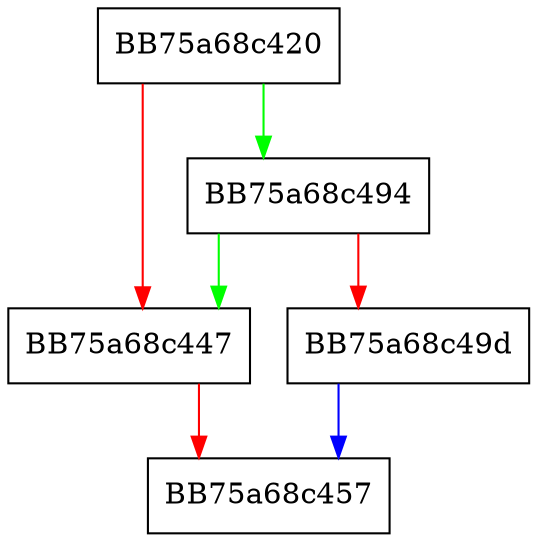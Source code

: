 digraph SetProfile {
  node [shape="box"];
  graph [splines=ortho];
  BB75a68c420 -> BB75a68c494 [color="green"];
  BB75a68c420 -> BB75a68c447 [color="red"];
  BB75a68c447 -> BB75a68c457 [color="red"];
  BB75a68c494 -> BB75a68c447 [color="green"];
  BB75a68c494 -> BB75a68c49d [color="red"];
  BB75a68c49d -> BB75a68c457 [color="blue"];
}